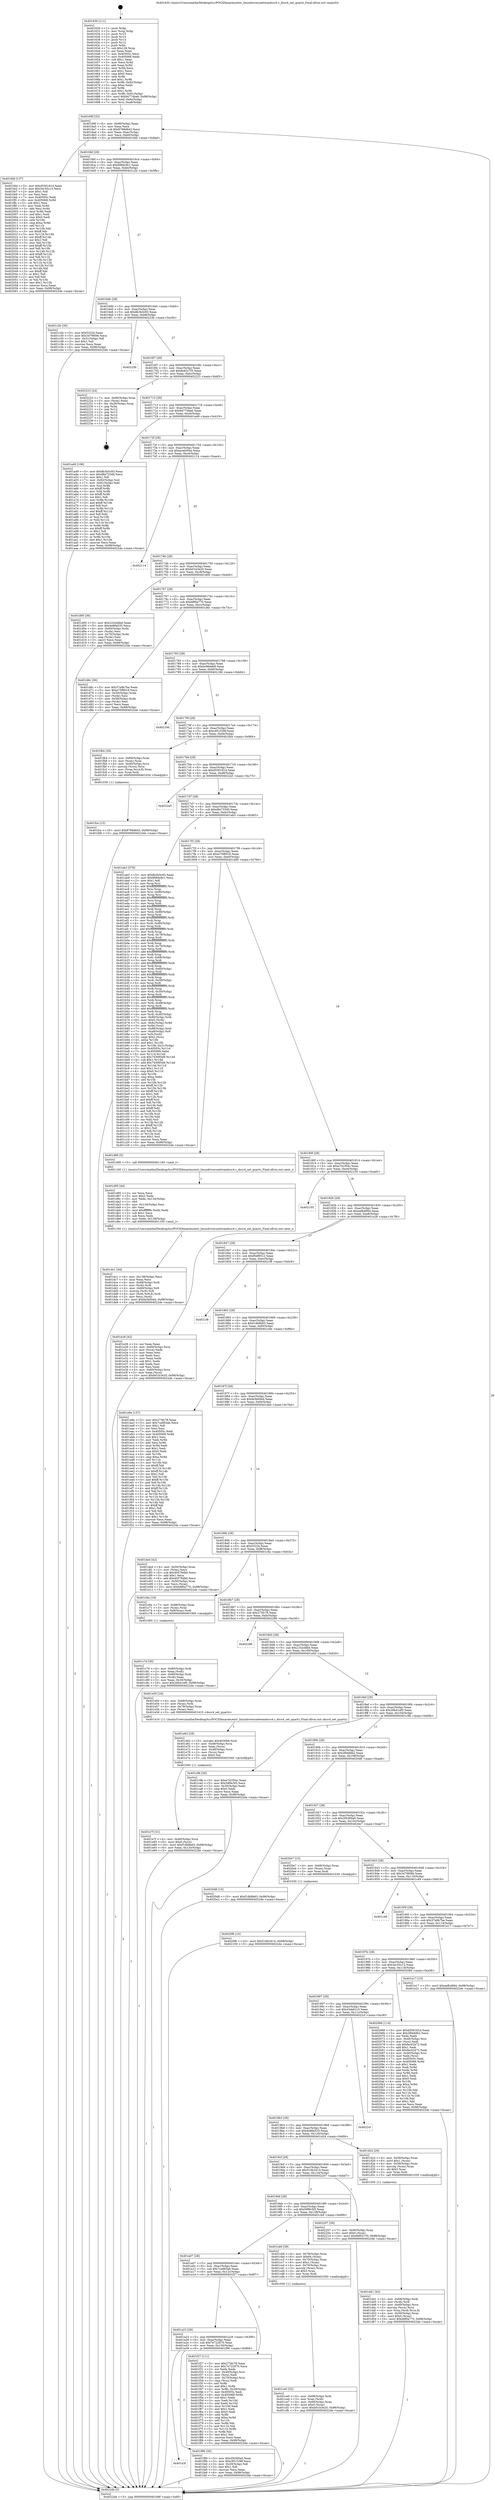 digraph "0x401630" {
  label = "0x401630 (/mnt/c/Users/mathe/Desktop/tcc/POCII/binaries/extr_linuxdriversnetwandscc4.c_dscc4_set_quartz_Final-ollvm.out::main(0))"
  labelloc = "t"
  node[shape=record]

  Entry [label="",width=0.3,height=0.3,shape=circle,fillcolor=black,style=filled]
  "0x40169f" [label="{
     0x40169f [32]\l
     | [instrs]\l
     &nbsp;&nbsp;0x40169f \<+6\>: mov -0x98(%rbp),%eax\l
     &nbsp;&nbsp;0x4016a5 \<+2\>: mov %eax,%ecx\l
     &nbsp;&nbsp;0x4016a7 \<+6\>: sub $0x8768d643,%ecx\l
     &nbsp;&nbsp;0x4016ad \<+6\>: mov %eax,-0xac(%rbp)\l
     &nbsp;&nbsp;0x4016b3 \<+6\>: mov %ecx,-0xb0(%rbp)\l
     &nbsp;&nbsp;0x4016b9 \<+6\>: je 0000000000401fdd \<main+0x9ad\>\l
  }"]
  "0x401fdd" [label="{
     0x401fdd [137]\l
     | [instrs]\l
     &nbsp;&nbsp;0x401fdd \<+5\>: mov $0xd556181d,%eax\l
     &nbsp;&nbsp;0x401fe2 \<+5\>: mov $0x3ec55c13,%ecx\l
     &nbsp;&nbsp;0x401fe7 \<+2\>: mov $0x1,%dl\l
     &nbsp;&nbsp;0x401fe9 \<+2\>: xor %esi,%esi\l
     &nbsp;&nbsp;0x401feb \<+7\>: mov 0x40505c,%edi\l
     &nbsp;&nbsp;0x401ff2 \<+8\>: mov 0x405068,%r8d\l
     &nbsp;&nbsp;0x401ffa \<+3\>: sub $0x1,%esi\l
     &nbsp;&nbsp;0x401ffd \<+3\>: mov %edi,%r9d\l
     &nbsp;&nbsp;0x402000 \<+3\>: add %esi,%r9d\l
     &nbsp;&nbsp;0x402003 \<+4\>: imul %r9d,%edi\l
     &nbsp;&nbsp;0x402007 \<+3\>: and $0x1,%edi\l
     &nbsp;&nbsp;0x40200a \<+3\>: cmp $0x0,%edi\l
     &nbsp;&nbsp;0x40200d \<+4\>: sete %r10b\l
     &nbsp;&nbsp;0x402011 \<+4\>: cmp $0xa,%r8d\l
     &nbsp;&nbsp;0x402015 \<+4\>: setl %r11b\l
     &nbsp;&nbsp;0x402019 \<+3\>: mov %r10b,%bl\l
     &nbsp;&nbsp;0x40201c \<+3\>: xor $0xff,%bl\l
     &nbsp;&nbsp;0x40201f \<+3\>: mov %r11b,%r14b\l
     &nbsp;&nbsp;0x402022 \<+4\>: xor $0xff,%r14b\l
     &nbsp;&nbsp;0x402026 \<+3\>: xor $0x1,%dl\l
     &nbsp;&nbsp;0x402029 \<+3\>: mov %bl,%r15b\l
     &nbsp;&nbsp;0x40202c \<+4\>: and $0xff,%r15b\l
     &nbsp;&nbsp;0x402030 \<+3\>: and %dl,%r10b\l
     &nbsp;&nbsp;0x402033 \<+3\>: mov %r14b,%r12b\l
     &nbsp;&nbsp;0x402036 \<+4\>: and $0xff,%r12b\l
     &nbsp;&nbsp;0x40203a \<+3\>: and %dl,%r11b\l
     &nbsp;&nbsp;0x40203d \<+3\>: or %r10b,%r15b\l
     &nbsp;&nbsp;0x402040 \<+3\>: or %r11b,%r12b\l
     &nbsp;&nbsp;0x402043 \<+3\>: xor %r12b,%r15b\l
     &nbsp;&nbsp;0x402046 \<+3\>: or %r14b,%bl\l
     &nbsp;&nbsp;0x402049 \<+3\>: xor $0xff,%bl\l
     &nbsp;&nbsp;0x40204c \<+3\>: or $0x1,%dl\l
     &nbsp;&nbsp;0x40204f \<+2\>: and %dl,%bl\l
     &nbsp;&nbsp;0x402051 \<+3\>: or %bl,%r15b\l
     &nbsp;&nbsp;0x402054 \<+4\>: test $0x1,%r15b\l
     &nbsp;&nbsp;0x402058 \<+3\>: cmovne %ecx,%eax\l
     &nbsp;&nbsp;0x40205b \<+6\>: mov %eax,-0x98(%rbp)\l
     &nbsp;&nbsp;0x402061 \<+5\>: jmp 00000000004022de \<main+0xcae\>\l
  }"]
  "0x4016bf" [label="{
     0x4016bf [28]\l
     | [instrs]\l
     &nbsp;&nbsp;0x4016bf \<+5\>: jmp 00000000004016c4 \<main+0x94\>\l
     &nbsp;&nbsp;0x4016c4 \<+6\>: mov -0xac(%rbp),%eax\l
     &nbsp;&nbsp;0x4016ca \<+5\>: sub $0x898dc9c1,%eax\l
     &nbsp;&nbsp;0x4016cf \<+6\>: mov %eax,-0xb4(%rbp)\l
     &nbsp;&nbsp;0x4016d5 \<+6\>: je 0000000000401c2b \<main+0x5fb\>\l
  }"]
  Exit [label="",width=0.3,height=0.3,shape=circle,fillcolor=black,style=filled,peripheries=2]
  "0x401c2b" [label="{
     0x401c2b [30]\l
     | [instrs]\l
     &nbsp;&nbsp;0x401c2b \<+5\>: mov $0x5322b,%eax\l
     &nbsp;&nbsp;0x401c30 \<+5\>: mov $0x347960fe,%ecx\l
     &nbsp;&nbsp;0x401c35 \<+3\>: mov -0x31(%rbp),%dl\l
     &nbsp;&nbsp;0x401c38 \<+3\>: test $0x1,%dl\l
     &nbsp;&nbsp;0x401c3b \<+3\>: cmovne %ecx,%eax\l
     &nbsp;&nbsp;0x401c3e \<+6\>: mov %eax,-0x98(%rbp)\l
     &nbsp;&nbsp;0x401c44 \<+5\>: jmp 00000000004022de \<main+0xcae\>\l
  }"]
  "0x4016db" [label="{
     0x4016db [28]\l
     | [instrs]\l
     &nbsp;&nbsp;0x4016db \<+5\>: jmp 00000000004016e0 \<main+0xb0\>\l
     &nbsp;&nbsp;0x4016e0 \<+6\>: mov -0xac(%rbp),%eax\l
     &nbsp;&nbsp;0x4016e6 \<+5\>: sub $0x8b3b5c93,%eax\l
     &nbsp;&nbsp;0x4016eb \<+6\>: mov %eax,-0xb8(%rbp)\l
     &nbsp;&nbsp;0x4016f1 \<+6\>: je 000000000040223b \<main+0xc0b\>\l
  }"]
  "0x4020f6" [label="{
     0x4020f6 [15]\l
     | [instrs]\l
     &nbsp;&nbsp;0x4020f6 \<+10\>: movl $0x516b3414,-0x98(%rbp)\l
     &nbsp;&nbsp;0x402100 \<+5\>: jmp 00000000004022de \<main+0xcae\>\l
  }"]
  "0x40223b" [label="{
     0x40223b\l
  }", style=dashed]
  "0x4016f7" [label="{
     0x4016f7 [28]\l
     | [instrs]\l
     &nbsp;&nbsp;0x4016f7 \<+5\>: jmp 00000000004016fc \<main+0xcc\>\l
     &nbsp;&nbsp;0x4016fc \<+6\>: mov -0xac(%rbp),%eax\l
     &nbsp;&nbsp;0x401702 \<+5\>: sub $0x8e83c7f3,%eax\l
     &nbsp;&nbsp;0x401707 \<+6\>: mov %eax,-0xbc(%rbp)\l
     &nbsp;&nbsp;0x40170d \<+6\>: je 0000000000402223 \<main+0xbf3\>\l
  }"]
  "0x401fce" [label="{
     0x401fce [15]\l
     | [instrs]\l
     &nbsp;&nbsp;0x401fce \<+10\>: movl $0x8768d643,-0x98(%rbp)\l
     &nbsp;&nbsp;0x401fd8 \<+5\>: jmp 00000000004022de \<main+0xcae\>\l
  }"]
  "0x402223" [label="{
     0x402223 [24]\l
     | [instrs]\l
     &nbsp;&nbsp;0x402223 \<+7\>: mov -0x90(%rbp),%rax\l
     &nbsp;&nbsp;0x40222a \<+2\>: mov (%rax),%eax\l
     &nbsp;&nbsp;0x40222c \<+4\>: lea -0x28(%rbp),%rsp\l
     &nbsp;&nbsp;0x402230 \<+1\>: pop %rbx\l
     &nbsp;&nbsp;0x402231 \<+2\>: pop %r12\l
     &nbsp;&nbsp;0x402233 \<+2\>: pop %r13\l
     &nbsp;&nbsp;0x402235 \<+2\>: pop %r14\l
     &nbsp;&nbsp;0x402237 \<+2\>: pop %r15\l
     &nbsp;&nbsp;0x402239 \<+1\>: pop %rbp\l
     &nbsp;&nbsp;0x40223a \<+1\>: ret\l
  }"]
  "0x401713" [label="{
     0x401713 [28]\l
     | [instrs]\l
     &nbsp;&nbsp;0x401713 \<+5\>: jmp 0000000000401718 \<main+0xe8\>\l
     &nbsp;&nbsp;0x401718 \<+6\>: mov -0xac(%rbp),%eax\l
     &nbsp;&nbsp;0x40171e \<+5\>: sub $0x94774ba6,%eax\l
     &nbsp;&nbsp;0x401723 \<+6\>: mov %eax,-0xc0(%rbp)\l
     &nbsp;&nbsp;0x401729 \<+6\>: je 0000000000401a49 \<main+0x419\>\l
  }"]
  "0x401a3f" [label="{
     0x401a3f\l
  }", style=dashed]
  "0x401a49" [label="{
     0x401a49 [106]\l
     | [instrs]\l
     &nbsp;&nbsp;0x401a49 \<+5\>: mov $0x8b3b5c93,%eax\l
     &nbsp;&nbsp;0x401a4e \<+5\>: mov $0xd8a733d0,%ecx\l
     &nbsp;&nbsp;0x401a53 \<+2\>: mov $0x1,%dl\l
     &nbsp;&nbsp;0x401a55 \<+7\>: mov -0x92(%rbp),%sil\l
     &nbsp;&nbsp;0x401a5c \<+7\>: mov -0x91(%rbp),%dil\l
     &nbsp;&nbsp;0x401a63 \<+3\>: mov %sil,%r8b\l
     &nbsp;&nbsp;0x401a66 \<+4\>: xor $0xff,%r8b\l
     &nbsp;&nbsp;0x401a6a \<+3\>: mov %dil,%r9b\l
     &nbsp;&nbsp;0x401a6d \<+4\>: xor $0xff,%r9b\l
     &nbsp;&nbsp;0x401a71 \<+3\>: xor $0x1,%dl\l
     &nbsp;&nbsp;0x401a74 \<+3\>: mov %r8b,%r10b\l
     &nbsp;&nbsp;0x401a77 \<+4\>: and $0xff,%r10b\l
     &nbsp;&nbsp;0x401a7b \<+3\>: and %dl,%sil\l
     &nbsp;&nbsp;0x401a7e \<+3\>: mov %r9b,%r11b\l
     &nbsp;&nbsp;0x401a81 \<+4\>: and $0xff,%r11b\l
     &nbsp;&nbsp;0x401a85 \<+3\>: and %dl,%dil\l
     &nbsp;&nbsp;0x401a88 \<+3\>: or %sil,%r10b\l
     &nbsp;&nbsp;0x401a8b \<+3\>: or %dil,%r11b\l
     &nbsp;&nbsp;0x401a8e \<+3\>: xor %r11b,%r10b\l
     &nbsp;&nbsp;0x401a91 \<+3\>: or %r9b,%r8b\l
     &nbsp;&nbsp;0x401a94 \<+4\>: xor $0xff,%r8b\l
     &nbsp;&nbsp;0x401a98 \<+3\>: or $0x1,%dl\l
     &nbsp;&nbsp;0x401a9b \<+3\>: and %dl,%r8b\l
     &nbsp;&nbsp;0x401a9e \<+3\>: or %r8b,%r10b\l
     &nbsp;&nbsp;0x401aa1 \<+4\>: test $0x1,%r10b\l
     &nbsp;&nbsp;0x401aa5 \<+3\>: cmovne %ecx,%eax\l
     &nbsp;&nbsp;0x401aa8 \<+6\>: mov %eax,-0x98(%rbp)\l
     &nbsp;&nbsp;0x401aae \<+5\>: jmp 00000000004022de \<main+0xcae\>\l
  }"]
  "0x40172f" [label="{
     0x40172f [28]\l
     | [instrs]\l
     &nbsp;&nbsp;0x40172f \<+5\>: jmp 0000000000401734 \<main+0x104\>\l
     &nbsp;&nbsp;0x401734 \<+6\>: mov -0xac(%rbp),%eax\l
     &nbsp;&nbsp;0x40173a \<+5\>: sub $0xaced304e,%eax\l
     &nbsp;&nbsp;0x40173f \<+6\>: mov %eax,-0xc4(%rbp)\l
     &nbsp;&nbsp;0x401745 \<+6\>: je 0000000000402114 \<main+0xae4\>\l
  }"]
  "0x4022de" [label="{
     0x4022de [5]\l
     | [instrs]\l
     &nbsp;&nbsp;0x4022de \<+5\>: jmp 000000000040169f \<main+0x6f\>\l
  }"]
  "0x401630" [label="{
     0x401630 [111]\l
     | [instrs]\l
     &nbsp;&nbsp;0x401630 \<+1\>: push %rbp\l
     &nbsp;&nbsp;0x401631 \<+3\>: mov %rsp,%rbp\l
     &nbsp;&nbsp;0x401634 \<+2\>: push %r15\l
     &nbsp;&nbsp;0x401636 \<+2\>: push %r14\l
     &nbsp;&nbsp;0x401638 \<+2\>: push %r13\l
     &nbsp;&nbsp;0x40163a \<+2\>: push %r12\l
     &nbsp;&nbsp;0x40163c \<+1\>: push %rbx\l
     &nbsp;&nbsp;0x40163d \<+7\>: sub $0x128,%rsp\l
     &nbsp;&nbsp;0x401644 \<+2\>: xor %eax,%eax\l
     &nbsp;&nbsp;0x401646 \<+7\>: mov 0x40505c,%ecx\l
     &nbsp;&nbsp;0x40164d \<+7\>: mov 0x405068,%edx\l
     &nbsp;&nbsp;0x401654 \<+3\>: sub $0x1,%eax\l
     &nbsp;&nbsp;0x401657 \<+3\>: mov %ecx,%r8d\l
     &nbsp;&nbsp;0x40165a \<+3\>: add %eax,%r8d\l
     &nbsp;&nbsp;0x40165d \<+4\>: imul %r8d,%ecx\l
     &nbsp;&nbsp;0x401661 \<+3\>: and $0x1,%ecx\l
     &nbsp;&nbsp;0x401664 \<+3\>: cmp $0x0,%ecx\l
     &nbsp;&nbsp;0x401667 \<+4\>: sete %r9b\l
     &nbsp;&nbsp;0x40166b \<+4\>: and $0x1,%r9b\l
     &nbsp;&nbsp;0x40166f \<+7\>: mov %r9b,-0x92(%rbp)\l
     &nbsp;&nbsp;0x401676 \<+3\>: cmp $0xa,%edx\l
     &nbsp;&nbsp;0x401679 \<+4\>: setl %r9b\l
     &nbsp;&nbsp;0x40167d \<+4\>: and $0x1,%r9b\l
     &nbsp;&nbsp;0x401681 \<+7\>: mov %r9b,-0x91(%rbp)\l
     &nbsp;&nbsp;0x401688 \<+10\>: movl $0x94774ba6,-0x98(%rbp)\l
     &nbsp;&nbsp;0x401692 \<+6\>: mov %edi,-0x9c(%rbp)\l
     &nbsp;&nbsp;0x401698 \<+7\>: mov %rsi,-0xa8(%rbp)\l
  }"]
  "0x401f96" [label="{
     0x401f96 [30]\l
     | [instrs]\l
     &nbsp;&nbsp;0x401f96 \<+5\>: mov $0x2f4360a0,%eax\l
     &nbsp;&nbsp;0x401f9b \<+5\>: mov $0xc951538f,%ecx\l
     &nbsp;&nbsp;0x401fa0 \<+3\>: mov -0x29(%rbp),%dl\l
     &nbsp;&nbsp;0x401fa3 \<+3\>: test $0x1,%dl\l
     &nbsp;&nbsp;0x401fa6 \<+3\>: cmovne %ecx,%eax\l
     &nbsp;&nbsp;0x401fa9 \<+6\>: mov %eax,-0x98(%rbp)\l
     &nbsp;&nbsp;0x401faf \<+5\>: jmp 00000000004022de \<main+0xcae\>\l
  }"]
  "0x402114" [label="{
     0x402114\l
  }", style=dashed]
  "0x40174b" [label="{
     0x40174b [28]\l
     | [instrs]\l
     &nbsp;&nbsp;0x40174b \<+5\>: jmp 0000000000401750 \<main+0x120\>\l
     &nbsp;&nbsp;0x401750 \<+6\>: mov -0xac(%rbp),%eax\l
     &nbsp;&nbsp;0x401756 \<+5\>: sub $0xb01b3e20,%eax\l
     &nbsp;&nbsp;0x40175b \<+6\>: mov %eax,-0xc8(%rbp)\l
     &nbsp;&nbsp;0x401761 \<+6\>: je 0000000000401d00 \<main+0x6d0\>\l
  }"]
  "0x401a23" [label="{
     0x401a23 [28]\l
     | [instrs]\l
     &nbsp;&nbsp;0x401a23 \<+5\>: jmp 0000000000401a28 \<main+0x3f8\>\l
     &nbsp;&nbsp;0x401a28 \<+6\>: mov -0xac(%rbp),%eax\l
     &nbsp;&nbsp;0x401a2e \<+5\>: sub $0x7e722870,%eax\l
     &nbsp;&nbsp;0x401a33 \<+6\>: mov %eax,-0x130(%rbp)\l
     &nbsp;&nbsp;0x401a39 \<+6\>: je 0000000000401f96 \<main+0x966\>\l
  }"]
  "0x401d00" [label="{
     0x401d00 [36]\l
     | [instrs]\l
     &nbsp;&nbsp;0x401d00 \<+5\>: mov $0x21b2d4bd,%eax\l
     &nbsp;&nbsp;0x401d05 \<+5\>: mov $0x4e86a535,%ecx\l
     &nbsp;&nbsp;0x401d0a \<+4\>: mov -0x60(%rbp),%rdx\l
     &nbsp;&nbsp;0x401d0e \<+2\>: mov (%rdx),%esi\l
     &nbsp;&nbsp;0x401d10 \<+4\>: mov -0x70(%rbp),%rdx\l
     &nbsp;&nbsp;0x401d14 \<+2\>: cmp (%rdx),%esi\l
     &nbsp;&nbsp;0x401d16 \<+3\>: cmovl %ecx,%eax\l
     &nbsp;&nbsp;0x401d19 \<+6\>: mov %eax,-0x98(%rbp)\l
     &nbsp;&nbsp;0x401d1f \<+5\>: jmp 00000000004022de \<main+0xcae\>\l
  }"]
  "0x401767" [label="{
     0x401767 [28]\l
     | [instrs]\l
     &nbsp;&nbsp;0x401767 \<+5\>: jmp 000000000040176c \<main+0x13c\>\l
     &nbsp;&nbsp;0x40176c \<+6\>: mov -0xac(%rbp),%eax\l
     &nbsp;&nbsp;0x401772 \<+5\>: sub $0xb8f0a770,%eax\l
     &nbsp;&nbsp;0x401777 \<+6\>: mov %eax,-0xcc(%rbp)\l
     &nbsp;&nbsp;0x40177d \<+6\>: je 0000000000401d6c \<main+0x73c\>\l
  }"]
  "0x401f27" [label="{
     0x401f27 [111]\l
     | [instrs]\l
     &nbsp;&nbsp;0x401f27 \<+5\>: mov $0x273fc78,%eax\l
     &nbsp;&nbsp;0x401f2c \<+5\>: mov $0x7e722870,%ecx\l
     &nbsp;&nbsp;0x401f31 \<+2\>: xor %edx,%edx\l
     &nbsp;&nbsp;0x401f33 \<+4\>: mov -0x40(%rbp),%rsi\l
     &nbsp;&nbsp;0x401f37 \<+2\>: mov (%rsi),%edi\l
     &nbsp;&nbsp;0x401f39 \<+4\>: mov -0x70(%rbp),%rsi\l
     &nbsp;&nbsp;0x401f3d \<+2\>: cmp (%rsi),%edi\l
     &nbsp;&nbsp;0x401f3f \<+4\>: setl %r8b\l
     &nbsp;&nbsp;0x401f43 \<+4\>: and $0x1,%r8b\l
     &nbsp;&nbsp;0x401f47 \<+4\>: mov %r8b,-0x29(%rbp)\l
     &nbsp;&nbsp;0x401f4b \<+7\>: mov 0x40505c,%edi\l
     &nbsp;&nbsp;0x401f52 \<+8\>: mov 0x405068,%r9d\l
     &nbsp;&nbsp;0x401f5a \<+3\>: sub $0x1,%edx\l
     &nbsp;&nbsp;0x401f5d \<+3\>: mov %edi,%r10d\l
     &nbsp;&nbsp;0x401f60 \<+3\>: add %edx,%r10d\l
     &nbsp;&nbsp;0x401f63 \<+4\>: imul %r10d,%edi\l
     &nbsp;&nbsp;0x401f67 \<+3\>: and $0x1,%edi\l
     &nbsp;&nbsp;0x401f6a \<+3\>: cmp $0x0,%edi\l
     &nbsp;&nbsp;0x401f6d \<+4\>: sete %r8b\l
     &nbsp;&nbsp;0x401f71 \<+4\>: cmp $0xa,%r9d\l
     &nbsp;&nbsp;0x401f75 \<+4\>: setl %r11b\l
     &nbsp;&nbsp;0x401f79 \<+3\>: mov %r8b,%bl\l
     &nbsp;&nbsp;0x401f7c \<+3\>: and %r11b,%bl\l
     &nbsp;&nbsp;0x401f7f \<+3\>: xor %r11b,%r8b\l
     &nbsp;&nbsp;0x401f82 \<+3\>: or %r8b,%bl\l
     &nbsp;&nbsp;0x401f85 \<+3\>: test $0x1,%bl\l
     &nbsp;&nbsp;0x401f88 \<+3\>: cmovne %ecx,%eax\l
     &nbsp;&nbsp;0x401f8b \<+6\>: mov %eax,-0x98(%rbp)\l
     &nbsp;&nbsp;0x401f91 \<+5\>: jmp 00000000004022de \<main+0xcae\>\l
  }"]
  "0x401d6c" [label="{
     0x401d6c [36]\l
     | [instrs]\l
     &nbsp;&nbsp;0x401d6c \<+5\>: mov $0x37a9b7be,%eax\l
     &nbsp;&nbsp;0x401d71 \<+5\>: mov $0xe75f8918,%ecx\l
     &nbsp;&nbsp;0x401d76 \<+4\>: mov -0x50(%rbp),%rdx\l
     &nbsp;&nbsp;0x401d7a \<+2\>: mov (%rdx),%esi\l
     &nbsp;&nbsp;0x401d7c \<+4\>: mov -0x58(%rbp),%rdx\l
     &nbsp;&nbsp;0x401d80 \<+2\>: cmp (%rdx),%esi\l
     &nbsp;&nbsp;0x401d82 \<+3\>: cmovl %ecx,%eax\l
     &nbsp;&nbsp;0x401d85 \<+6\>: mov %eax,-0x98(%rbp)\l
     &nbsp;&nbsp;0x401d8b \<+5\>: jmp 00000000004022de \<main+0xcae\>\l
  }"]
  "0x401783" [label="{
     0x401783 [28]\l
     | [instrs]\l
     &nbsp;&nbsp;0x401783 \<+5\>: jmp 0000000000401788 \<main+0x158\>\l
     &nbsp;&nbsp;0x401788 \<+6\>: mov -0xac(%rbp),%eax\l
     &nbsp;&nbsp;0x40178e \<+5\>: sub $0xbc96deb9,%eax\l
     &nbsp;&nbsp;0x401793 \<+6\>: mov %eax,-0xd0(%rbp)\l
     &nbsp;&nbsp;0x401799 \<+6\>: je 000000000040219d \<main+0xb6d\>\l
  }"]
  "0x401e7f" [label="{
     0x401e7f [31]\l
     | [instrs]\l
     &nbsp;&nbsp;0x401e7f \<+4\>: mov -0x40(%rbp),%rcx\l
     &nbsp;&nbsp;0x401e83 \<+6\>: movl $0x0,(%rcx)\l
     &nbsp;&nbsp;0x401e89 \<+10\>: movl $0xf1db8b63,-0x98(%rbp)\l
     &nbsp;&nbsp;0x401e93 \<+6\>: mov %eax,-0x13c(%rbp)\l
     &nbsp;&nbsp;0x401e99 \<+5\>: jmp 00000000004022de \<main+0xcae\>\l
  }"]
  "0x40219d" [label="{
     0x40219d\l
  }", style=dashed]
  "0x40179f" [label="{
     0x40179f [28]\l
     | [instrs]\l
     &nbsp;&nbsp;0x40179f \<+5\>: jmp 00000000004017a4 \<main+0x174\>\l
     &nbsp;&nbsp;0x4017a4 \<+6\>: mov -0xac(%rbp),%eax\l
     &nbsp;&nbsp;0x4017aa \<+5\>: sub $0xc951538f,%eax\l
     &nbsp;&nbsp;0x4017af \<+6\>: mov %eax,-0xd4(%rbp)\l
     &nbsp;&nbsp;0x4017b5 \<+6\>: je 0000000000401fb4 \<main+0x984\>\l
  }"]
  "0x401e62" [label="{
     0x401e62 [29]\l
     | [instrs]\l
     &nbsp;&nbsp;0x401e62 \<+10\>: movabs $0x4030b6,%rdi\l
     &nbsp;&nbsp;0x401e6c \<+4\>: mov -0x48(%rbp),%rcx\l
     &nbsp;&nbsp;0x401e70 \<+2\>: mov %eax,(%rcx)\l
     &nbsp;&nbsp;0x401e72 \<+4\>: mov -0x48(%rbp),%rcx\l
     &nbsp;&nbsp;0x401e76 \<+2\>: mov (%rcx),%esi\l
     &nbsp;&nbsp;0x401e78 \<+2\>: mov $0x0,%al\l
     &nbsp;&nbsp;0x401e7a \<+5\>: call 0000000000401040 \<printf@plt\>\l
     | [calls]\l
     &nbsp;&nbsp;0x401040 \{1\} (unknown)\l
  }"]
  "0x401fb4" [label="{
     0x401fb4 [26]\l
     | [instrs]\l
     &nbsp;&nbsp;0x401fb4 \<+4\>: mov -0x68(%rbp),%rax\l
     &nbsp;&nbsp;0x401fb8 \<+3\>: mov (%rax),%rax\l
     &nbsp;&nbsp;0x401fbb \<+4\>: mov -0x40(%rbp),%rcx\l
     &nbsp;&nbsp;0x401fbf \<+3\>: movslq (%rcx),%rcx\l
     &nbsp;&nbsp;0x401fc2 \<+4\>: mov (%rax,%rcx,8),%rax\l
     &nbsp;&nbsp;0x401fc6 \<+3\>: mov %rax,%rdi\l
     &nbsp;&nbsp;0x401fc9 \<+5\>: call 0000000000401030 \<free@plt\>\l
     | [calls]\l
     &nbsp;&nbsp;0x401030 \{1\} (unknown)\l
  }"]
  "0x4017bb" [label="{
     0x4017bb [28]\l
     | [instrs]\l
     &nbsp;&nbsp;0x4017bb \<+5\>: jmp 00000000004017c0 \<main+0x190\>\l
     &nbsp;&nbsp;0x4017c0 \<+6\>: mov -0xac(%rbp),%eax\l
     &nbsp;&nbsp;0x4017c6 \<+5\>: sub $0xd556181d,%eax\l
     &nbsp;&nbsp;0x4017cb \<+6\>: mov %eax,-0xd8(%rbp)\l
     &nbsp;&nbsp;0x4017d1 \<+6\>: je 00000000004022a5 \<main+0xc75\>\l
  }"]
  "0x401dc1" [label="{
     0x401dc1 [44]\l
     | [instrs]\l
     &nbsp;&nbsp;0x401dc1 \<+6\>: mov -0x138(%rbp),%ecx\l
     &nbsp;&nbsp;0x401dc7 \<+3\>: imul %eax,%ecx\l
     &nbsp;&nbsp;0x401dca \<+4\>: mov -0x68(%rbp),%rdi\l
     &nbsp;&nbsp;0x401dce \<+3\>: mov (%rdi),%rdi\l
     &nbsp;&nbsp;0x401dd1 \<+4\>: mov -0x60(%rbp),%r8\l
     &nbsp;&nbsp;0x401dd5 \<+3\>: movslq (%r8),%r8\l
     &nbsp;&nbsp;0x401dd8 \<+4\>: mov (%rdi,%r8,8),%rdi\l
     &nbsp;&nbsp;0x401ddc \<+2\>: mov %ecx,(%rdi)\l
     &nbsp;&nbsp;0x401dde \<+10\>: movl $0xfa3b00d4,-0x98(%rbp)\l
     &nbsp;&nbsp;0x401de8 \<+5\>: jmp 00000000004022de \<main+0xcae\>\l
  }"]
  "0x4022a5" [label="{
     0x4022a5\l
  }", style=dashed]
  "0x4017d7" [label="{
     0x4017d7 [28]\l
     | [instrs]\l
     &nbsp;&nbsp;0x4017d7 \<+5\>: jmp 00000000004017dc \<main+0x1ac\>\l
     &nbsp;&nbsp;0x4017dc \<+6\>: mov -0xac(%rbp),%eax\l
     &nbsp;&nbsp;0x4017e2 \<+5\>: sub $0xd8a733d0,%eax\l
     &nbsp;&nbsp;0x4017e7 \<+6\>: mov %eax,-0xdc(%rbp)\l
     &nbsp;&nbsp;0x4017ed \<+6\>: je 0000000000401ab3 \<main+0x483\>\l
  }"]
  "0x401d95" [label="{
     0x401d95 [44]\l
     | [instrs]\l
     &nbsp;&nbsp;0x401d95 \<+2\>: xor %ecx,%ecx\l
     &nbsp;&nbsp;0x401d97 \<+5\>: mov $0x2,%edx\l
     &nbsp;&nbsp;0x401d9c \<+6\>: mov %edx,-0x134(%rbp)\l
     &nbsp;&nbsp;0x401da2 \<+1\>: cltd\l
     &nbsp;&nbsp;0x401da3 \<+6\>: mov -0x134(%rbp),%esi\l
     &nbsp;&nbsp;0x401da9 \<+2\>: idiv %esi\l
     &nbsp;&nbsp;0x401dab \<+6\>: imul $0xfffffffe,%edx,%edx\l
     &nbsp;&nbsp;0x401db1 \<+3\>: sub $0x1,%ecx\l
     &nbsp;&nbsp;0x401db4 \<+2\>: sub %ecx,%edx\l
     &nbsp;&nbsp;0x401db6 \<+6\>: mov %edx,-0x138(%rbp)\l
     &nbsp;&nbsp;0x401dbc \<+5\>: call 0000000000401160 \<next_i\>\l
     | [calls]\l
     &nbsp;&nbsp;0x401160 \{1\} (/mnt/c/Users/mathe/Desktop/tcc/POCII/binaries/extr_linuxdriversnetwandscc4.c_dscc4_set_quartz_Final-ollvm.out::next_i)\l
  }"]
  "0x401ab3" [label="{
     0x401ab3 [376]\l
     | [instrs]\l
     &nbsp;&nbsp;0x401ab3 \<+5\>: mov $0x8b3b5c93,%eax\l
     &nbsp;&nbsp;0x401ab8 \<+5\>: mov $0x898dc9c1,%ecx\l
     &nbsp;&nbsp;0x401abd \<+2\>: mov $0x1,%dl\l
     &nbsp;&nbsp;0x401abf \<+3\>: mov %rsp,%rsi\l
     &nbsp;&nbsp;0x401ac2 \<+4\>: add $0xfffffffffffffff0,%rsi\l
     &nbsp;&nbsp;0x401ac6 \<+3\>: mov %rsi,%rsp\l
     &nbsp;&nbsp;0x401ac9 \<+7\>: mov %rsi,-0x90(%rbp)\l
     &nbsp;&nbsp;0x401ad0 \<+3\>: mov %rsp,%rsi\l
     &nbsp;&nbsp;0x401ad3 \<+4\>: add $0xfffffffffffffff0,%rsi\l
     &nbsp;&nbsp;0x401ad7 \<+3\>: mov %rsi,%rsp\l
     &nbsp;&nbsp;0x401ada \<+3\>: mov %rsp,%rdi\l
     &nbsp;&nbsp;0x401add \<+4\>: add $0xfffffffffffffff0,%rdi\l
     &nbsp;&nbsp;0x401ae1 \<+3\>: mov %rdi,%rsp\l
     &nbsp;&nbsp;0x401ae4 \<+7\>: mov %rdi,-0x88(%rbp)\l
     &nbsp;&nbsp;0x401aeb \<+3\>: mov %rsp,%rdi\l
     &nbsp;&nbsp;0x401aee \<+4\>: add $0xfffffffffffffff0,%rdi\l
     &nbsp;&nbsp;0x401af2 \<+3\>: mov %rdi,%rsp\l
     &nbsp;&nbsp;0x401af5 \<+4\>: mov %rdi,-0x80(%rbp)\l
     &nbsp;&nbsp;0x401af9 \<+3\>: mov %rsp,%rdi\l
     &nbsp;&nbsp;0x401afc \<+4\>: add $0xfffffffffffffff0,%rdi\l
     &nbsp;&nbsp;0x401b00 \<+3\>: mov %rdi,%rsp\l
     &nbsp;&nbsp;0x401b03 \<+4\>: mov %rdi,-0x78(%rbp)\l
     &nbsp;&nbsp;0x401b07 \<+3\>: mov %rsp,%rdi\l
     &nbsp;&nbsp;0x401b0a \<+4\>: add $0xfffffffffffffff0,%rdi\l
     &nbsp;&nbsp;0x401b0e \<+3\>: mov %rdi,%rsp\l
     &nbsp;&nbsp;0x401b11 \<+4\>: mov %rdi,-0x70(%rbp)\l
     &nbsp;&nbsp;0x401b15 \<+3\>: mov %rsp,%rdi\l
     &nbsp;&nbsp;0x401b18 \<+4\>: add $0xfffffffffffffff0,%rdi\l
     &nbsp;&nbsp;0x401b1c \<+3\>: mov %rdi,%rsp\l
     &nbsp;&nbsp;0x401b1f \<+4\>: mov %rdi,-0x68(%rbp)\l
     &nbsp;&nbsp;0x401b23 \<+3\>: mov %rsp,%rdi\l
     &nbsp;&nbsp;0x401b26 \<+4\>: add $0xfffffffffffffff0,%rdi\l
     &nbsp;&nbsp;0x401b2a \<+3\>: mov %rdi,%rsp\l
     &nbsp;&nbsp;0x401b2d \<+4\>: mov %rdi,-0x60(%rbp)\l
     &nbsp;&nbsp;0x401b31 \<+3\>: mov %rsp,%rdi\l
     &nbsp;&nbsp;0x401b34 \<+4\>: add $0xfffffffffffffff0,%rdi\l
     &nbsp;&nbsp;0x401b38 \<+3\>: mov %rdi,%rsp\l
     &nbsp;&nbsp;0x401b3b \<+4\>: mov %rdi,-0x58(%rbp)\l
     &nbsp;&nbsp;0x401b3f \<+3\>: mov %rsp,%rdi\l
     &nbsp;&nbsp;0x401b42 \<+4\>: add $0xfffffffffffffff0,%rdi\l
     &nbsp;&nbsp;0x401b46 \<+3\>: mov %rdi,%rsp\l
     &nbsp;&nbsp;0x401b49 \<+4\>: mov %rdi,-0x50(%rbp)\l
     &nbsp;&nbsp;0x401b4d \<+3\>: mov %rsp,%rdi\l
     &nbsp;&nbsp;0x401b50 \<+4\>: add $0xfffffffffffffff0,%rdi\l
     &nbsp;&nbsp;0x401b54 \<+3\>: mov %rdi,%rsp\l
     &nbsp;&nbsp;0x401b57 \<+4\>: mov %rdi,-0x48(%rbp)\l
     &nbsp;&nbsp;0x401b5b \<+3\>: mov %rsp,%rdi\l
     &nbsp;&nbsp;0x401b5e \<+4\>: add $0xfffffffffffffff0,%rdi\l
     &nbsp;&nbsp;0x401b62 \<+3\>: mov %rdi,%rsp\l
     &nbsp;&nbsp;0x401b65 \<+4\>: mov %rdi,-0x40(%rbp)\l
     &nbsp;&nbsp;0x401b69 \<+7\>: mov -0x90(%rbp),%rdi\l
     &nbsp;&nbsp;0x401b70 \<+6\>: movl $0x0,(%rdi)\l
     &nbsp;&nbsp;0x401b76 \<+7\>: mov -0x9c(%rbp),%r8d\l
     &nbsp;&nbsp;0x401b7d \<+3\>: mov %r8d,(%rsi)\l
     &nbsp;&nbsp;0x401b80 \<+7\>: mov -0x88(%rbp),%rdi\l
     &nbsp;&nbsp;0x401b87 \<+7\>: mov -0xa8(%rbp),%r9\l
     &nbsp;&nbsp;0x401b8e \<+3\>: mov %r9,(%rdi)\l
     &nbsp;&nbsp;0x401b91 \<+3\>: cmpl $0x2,(%rsi)\l
     &nbsp;&nbsp;0x401b94 \<+4\>: setne %r10b\l
     &nbsp;&nbsp;0x401b98 \<+4\>: and $0x1,%r10b\l
     &nbsp;&nbsp;0x401b9c \<+4\>: mov %r10b,-0x31(%rbp)\l
     &nbsp;&nbsp;0x401ba0 \<+8\>: mov 0x40505c,%r11d\l
     &nbsp;&nbsp;0x401ba8 \<+7\>: mov 0x405068,%ebx\l
     &nbsp;&nbsp;0x401baf \<+3\>: mov %r11d,%r14d\l
     &nbsp;&nbsp;0x401bb2 \<+7\>: sub $0x743095d9,%r14d\l
     &nbsp;&nbsp;0x401bb9 \<+4\>: sub $0x1,%r14d\l
     &nbsp;&nbsp;0x401bbd \<+7\>: add $0x743095d9,%r14d\l
     &nbsp;&nbsp;0x401bc4 \<+4\>: imul %r14d,%r11d\l
     &nbsp;&nbsp;0x401bc8 \<+4\>: and $0x1,%r11d\l
     &nbsp;&nbsp;0x401bcc \<+4\>: cmp $0x0,%r11d\l
     &nbsp;&nbsp;0x401bd0 \<+4\>: sete %r10b\l
     &nbsp;&nbsp;0x401bd4 \<+3\>: cmp $0xa,%ebx\l
     &nbsp;&nbsp;0x401bd7 \<+4\>: setl %r15b\l
     &nbsp;&nbsp;0x401bdb \<+3\>: mov %r10b,%r12b\l
     &nbsp;&nbsp;0x401bde \<+4\>: xor $0xff,%r12b\l
     &nbsp;&nbsp;0x401be2 \<+3\>: mov %r15b,%r13b\l
     &nbsp;&nbsp;0x401be5 \<+4\>: xor $0xff,%r13b\l
     &nbsp;&nbsp;0x401be9 \<+3\>: xor $0x1,%dl\l
     &nbsp;&nbsp;0x401bec \<+3\>: mov %r12b,%sil\l
     &nbsp;&nbsp;0x401bef \<+4\>: and $0xff,%sil\l
     &nbsp;&nbsp;0x401bf3 \<+3\>: and %dl,%r10b\l
     &nbsp;&nbsp;0x401bf6 \<+3\>: mov %r13b,%dil\l
     &nbsp;&nbsp;0x401bf9 \<+4\>: and $0xff,%dil\l
     &nbsp;&nbsp;0x401bfd \<+3\>: and %dl,%r15b\l
     &nbsp;&nbsp;0x401c00 \<+3\>: or %r10b,%sil\l
     &nbsp;&nbsp;0x401c03 \<+3\>: or %r15b,%dil\l
     &nbsp;&nbsp;0x401c06 \<+3\>: xor %dil,%sil\l
     &nbsp;&nbsp;0x401c09 \<+3\>: or %r13b,%r12b\l
     &nbsp;&nbsp;0x401c0c \<+4\>: xor $0xff,%r12b\l
     &nbsp;&nbsp;0x401c10 \<+3\>: or $0x1,%dl\l
     &nbsp;&nbsp;0x401c13 \<+3\>: and %dl,%r12b\l
     &nbsp;&nbsp;0x401c16 \<+3\>: or %r12b,%sil\l
     &nbsp;&nbsp;0x401c19 \<+4\>: test $0x1,%sil\l
     &nbsp;&nbsp;0x401c1d \<+3\>: cmovne %ecx,%eax\l
     &nbsp;&nbsp;0x401c20 \<+6\>: mov %eax,-0x98(%rbp)\l
     &nbsp;&nbsp;0x401c26 \<+5\>: jmp 00000000004022de \<main+0xcae\>\l
  }"]
  "0x4017f3" [label="{
     0x4017f3 [28]\l
     | [instrs]\l
     &nbsp;&nbsp;0x4017f3 \<+5\>: jmp 00000000004017f8 \<main+0x1c8\>\l
     &nbsp;&nbsp;0x4017f8 \<+6\>: mov -0xac(%rbp),%eax\l
     &nbsp;&nbsp;0x4017fe \<+5\>: sub $0xe75f8918,%eax\l
     &nbsp;&nbsp;0x401803 \<+6\>: mov %eax,-0xe0(%rbp)\l
     &nbsp;&nbsp;0x401809 \<+6\>: je 0000000000401d90 \<main+0x760\>\l
  }"]
  "0x401d41" [label="{
     0x401d41 [43]\l
     | [instrs]\l
     &nbsp;&nbsp;0x401d41 \<+4\>: mov -0x68(%rbp),%rdi\l
     &nbsp;&nbsp;0x401d45 \<+3\>: mov (%rdi),%rdi\l
     &nbsp;&nbsp;0x401d48 \<+4\>: mov -0x60(%rbp),%rcx\l
     &nbsp;&nbsp;0x401d4c \<+3\>: movslq (%rcx),%rcx\l
     &nbsp;&nbsp;0x401d4f \<+4\>: mov %rax,(%rdi,%rcx,8)\l
     &nbsp;&nbsp;0x401d53 \<+4\>: mov -0x50(%rbp),%rax\l
     &nbsp;&nbsp;0x401d57 \<+6\>: movl $0x0,(%rax)\l
     &nbsp;&nbsp;0x401d5d \<+10\>: movl $0xb8f0a770,-0x98(%rbp)\l
     &nbsp;&nbsp;0x401d67 \<+5\>: jmp 00000000004022de \<main+0xcae\>\l
  }"]
  "0x401ce0" [label="{
     0x401ce0 [32]\l
     | [instrs]\l
     &nbsp;&nbsp;0x401ce0 \<+4\>: mov -0x68(%rbp),%rdi\l
     &nbsp;&nbsp;0x401ce4 \<+3\>: mov %rax,(%rdi)\l
     &nbsp;&nbsp;0x401ce7 \<+4\>: mov -0x60(%rbp),%rax\l
     &nbsp;&nbsp;0x401ceb \<+6\>: movl $0x0,(%rax)\l
     &nbsp;&nbsp;0x401cf1 \<+10\>: movl $0xb01b3e20,-0x98(%rbp)\l
     &nbsp;&nbsp;0x401cfb \<+5\>: jmp 00000000004022de \<main+0xcae\>\l
  }"]
  "0x401d90" [label="{
     0x401d90 [5]\l
     | [instrs]\l
     &nbsp;&nbsp;0x401d90 \<+5\>: call 0000000000401160 \<next_i\>\l
     | [calls]\l
     &nbsp;&nbsp;0x401160 \{1\} (/mnt/c/Users/mathe/Desktop/tcc/POCII/binaries/extr_linuxdriversnetwandscc4.c_dscc4_set_quartz_Final-ollvm.out::next_i)\l
  }"]
  "0x40180f" [label="{
     0x40180f [28]\l
     | [instrs]\l
     &nbsp;&nbsp;0x40180f \<+5\>: jmp 0000000000401814 \<main+0x1e4\>\l
     &nbsp;&nbsp;0x401814 \<+6\>: mov -0xac(%rbp),%eax\l
     &nbsp;&nbsp;0x40181a \<+5\>: sub $0xe7d1f54c,%eax\l
     &nbsp;&nbsp;0x40181f \<+6\>: mov %eax,-0xe4(%rbp)\l
     &nbsp;&nbsp;0x401825 \<+6\>: je 0000000000402105 \<main+0xad5\>\l
  }"]
  "0x401a07" [label="{
     0x401a07 [28]\l
     | [instrs]\l
     &nbsp;&nbsp;0x401a07 \<+5\>: jmp 0000000000401a0c \<main+0x3dc\>\l
     &nbsp;&nbsp;0x401a0c \<+6\>: mov -0xac(%rbp),%eax\l
     &nbsp;&nbsp;0x401a12 \<+5\>: sub $0x7ca963ab,%eax\l
     &nbsp;&nbsp;0x401a17 \<+6\>: mov %eax,-0x12c(%rbp)\l
     &nbsp;&nbsp;0x401a1d \<+6\>: je 0000000000401f27 \<main+0x8f7\>\l
  }"]
  "0x402105" [label="{
     0x402105\l
  }", style=dashed]
  "0x40182b" [label="{
     0x40182b [28]\l
     | [instrs]\l
     &nbsp;&nbsp;0x40182b \<+5\>: jmp 0000000000401830 \<main+0x200\>\l
     &nbsp;&nbsp;0x401830 \<+6\>: mov -0xac(%rbp),%eax\l
     &nbsp;&nbsp;0x401836 \<+5\>: sub $0xeefb4894,%eax\l
     &nbsp;&nbsp;0x40183b \<+6\>: mov %eax,-0xe8(%rbp)\l
     &nbsp;&nbsp;0x401841 \<+6\>: je 0000000000401e26 \<main+0x7f6\>\l
  }"]
  "0x401cb9" [label="{
     0x401cb9 [39]\l
     | [instrs]\l
     &nbsp;&nbsp;0x401cb9 \<+4\>: mov -0x78(%rbp),%rax\l
     &nbsp;&nbsp;0x401cbd \<+6\>: movl $0x64,(%rax)\l
     &nbsp;&nbsp;0x401cc3 \<+4\>: mov -0x70(%rbp),%rax\l
     &nbsp;&nbsp;0x401cc7 \<+6\>: movl $0x1,(%rax)\l
     &nbsp;&nbsp;0x401ccd \<+4\>: mov -0x70(%rbp),%rax\l
     &nbsp;&nbsp;0x401cd1 \<+3\>: movslq (%rax),%rax\l
     &nbsp;&nbsp;0x401cd4 \<+4\>: shl $0x3,%rax\l
     &nbsp;&nbsp;0x401cd8 \<+3\>: mov %rax,%rdi\l
     &nbsp;&nbsp;0x401cdb \<+5\>: call 0000000000401050 \<malloc@plt\>\l
     | [calls]\l
     &nbsp;&nbsp;0x401050 \{1\} (unknown)\l
  }"]
  "0x401e26" [label="{
     0x401e26 [42]\l
     | [instrs]\l
     &nbsp;&nbsp;0x401e26 \<+2\>: xor %eax,%eax\l
     &nbsp;&nbsp;0x401e28 \<+4\>: mov -0x60(%rbp),%rcx\l
     &nbsp;&nbsp;0x401e2c \<+2\>: mov (%rcx),%edx\l
     &nbsp;&nbsp;0x401e2e \<+2\>: mov %eax,%esi\l
     &nbsp;&nbsp;0x401e30 \<+2\>: sub %edx,%esi\l
     &nbsp;&nbsp;0x401e32 \<+2\>: mov %eax,%edx\l
     &nbsp;&nbsp;0x401e34 \<+3\>: sub $0x1,%edx\l
     &nbsp;&nbsp;0x401e37 \<+2\>: add %edx,%esi\l
     &nbsp;&nbsp;0x401e39 \<+2\>: sub %esi,%eax\l
     &nbsp;&nbsp;0x401e3b \<+4\>: mov -0x60(%rbp),%rcx\l
     &nbsp;&nbsp;0x401e3f \<+2\>: mov %eax,(%rcx)\l
     &nbsp;&nbsp;0x401e41 \<+10\>: movl $0xb01b3e20,-0x98(%rbp)\l
     &nbsp;&nbsp;0x401e4b \<+5\>: jmp 00000000004022de \<main+0xcae\>\l
  }"]
  "0x401847" [label="{
     0x401847 [28]\l
     | [instrs]\l
     &nbsp;&nbsp;0x401847 \<+5\>: jmp 000000000040184c \<main+0x21c\>\l
     &nbsp;&nbsp;0x40184c \<+6\>: mov -0xac(%rbp),%eax\l
     &nbsp;&nbsp;0x401852 \<+5\>: sub $0xf0df9512,%eax\l
     &nbsp;&nbsp;0x401857 \<+6\>: mov %eax,-0xec(%rbp)\l
     &nbsp;&nbsp;0x40185d \<+6\>: je 00000000004021f8 \<main+0xbc8\>\l
  }"]
  "0x4019eb" [label="{
     0x4019eb [28]\l
     | [instrs]\l
     &nbsp;&nbsp;0x4019eb \<+5\>: jmp 00000000004019f0 \<main+0x3c0\>\l
     &nbsp;&nbsp;0x4019f0 \<+6\>: mov -0xac(%rbp),%eax\l
     &nbsp;&nbsp;0x4019f6 \<+5\>: sub $0x59f9c5f3,%eax\l
     &nbsp;&nbsp;0x4019fb \<+6\>: mov %eax,-0x128(%rbp)\l
     &nbsp;&nbsp;0x401a01 \<+6\>: je 0000000000401cb9 \<main+0x689\>\l
  }"]
  "0x4021f8" [label="{
     0x4021f8\l
  }", style=dashed]
  "0x401863" [label="{
     0x401863 [28]\l
     | [instrs]\l
     &nbsp;&nbsp;0x401863 \<+5\>: jmp 0000000000401868 \<main+0x238\>\l
     &nbsp;&nbsp;0x401868 \<+6\>: mov -0xac(%rbp),%eax\l
     &nbsp;&nbsp;0x40186e \<+5\>: sub $0xf1db8b63,%eax\l
     &nbsp;&nbsp;0x401873 \<+6\>: mov %eax,-0xf0(%rbp)\l
     &nbsp;&nbsp;0x401879 \<+6\>: je 0000000000401e9e \<main+0x86e\>\l
  }"]
  "0x402207" [label="{
     0x402207 [28]\l
     | [instrs]\l
     &nbsp;&nbsp;0x402207 \<+7\>: mov -0x90(%rbp),%rax\l
     &nbsp;&nbsp;0x40220e \<+6\>: movl $0x0,(%rax)\l
     &nbsp;&nbsp;0x402214 \<+10\>: movl $0x8e83c7f3,-0x98(%rbp)\l
     &nbsp;&nbsp;0x40221e \<+5\>: jmp 00000000004022de \<main+0xcae\>\l
  }"]
  "0x401e9e" [label="{
     0x401e9e [137]\l
     | [instrs]\l
     &nbsp;&nbsp;0x401e9e \<+5\>: mov $0x273fc78,%eax\l
     &nbsp;&nbsp;0x401ea3 \<+5\>: mov $0x7ca963ab,%ecx\l
     &nbsp;&nbsp;0x401ea8 \<+2\>: mov $0x1,%dl\l
     &nbsp;&nbsp;0x401eaa \<+2\>: xor %esi,%esi\l
     &nbsp;&nbsp;0x401eac \<+7\>: mov 0x40505c,%edi\l
     &nbsp;&nbsp;0x401eb3 \<+8\>: mov 0x405068,%r8d\l
     &nbsp;&nbsp;0x401ebb \<+3\>: sub $0x1,%esi\l
     &nbsp;&nbsp;0x401ebe \<+3\>: mov %edi,%r9d\l
     &nbsp;&nbsp;0x401ec1 \<+3\>: add %esi,%r9d\l
     &nbsp;&nbsp;0x401ec4 \<+4\>: imul %r9d,%edi\l
     &nbsp;&nbsp;0x401ec8 \<+3\>: and $0x1,%edi\l
     &nbsp;&nbsp;0x401ecb \<+3\>: cmp $0x0,%edi\l
     &nbsp;&nbsp;0x401ece \<+4\>: sete %r10b\l
     &nbsp;&nbsp;0x401ed2 \<+4\>: cmp $0xa,%r8d\l
     &nbsp;&nbsp;0x401ed6 \<+4\>: setl %r11b\l
     &nbsp;&nbsp;0x401eda \<+3\>: mov %r10b,%bl\l
     &nbsp;&nbsp;0x401edd \<+3\>: xor $0xff,%bl\l
     &nbsp;&nbsp;0x401ee0 \<+3\>: mov %r11b,%r14b\l
     &nbsp;&nbsp;0x401ee3 \<+4\>: xor $0xff,%r14b\l
     &nbsp;&nbsp;0x401ee7 \<+3\>: xor $0x1,%dl\l
     &nbsp;&nbsp;0x401eea \<+3\>: mov %bl,%r15b\l
     &nbsp;&nbsp;0x401eed \<+4\>: and $0xff,%r15b\l
     &nbsp;&nbsp;0x401ef1 \<+3\>: and %dl,%r10b\l
     &nbsp;&nbsp;0x401ef4 \<+3\>: mov %r14b,%r12b\l
     &nbsp;&nbsp;0x401ef7 \<+4\>: and $0xff,%r12b\l
     &nbsp;&nbsp;0x401efb \<+3\>: and %dl,%r11b\l
     &nbsp;&nbsp;0x401efe \<+3\>: or %r10b,%r15b\l
     &nbsp;&nbsp;0x401f01 \<+3\>: or %r11b,%r12b\l
     &nbsp;&nbsp;0x401f04 \<+3\>: xor %r12b,%r15b\l
     &nbsp;&nbsp;0x401f07 \<+3\>: or %r14b,%bl\l
     &nbsp;&nbsp;0x401f0a \<+3\>: xor $0xff,%bl\l
     &nbsp;&nbsp;0x401f0d \<+3\>: or $0x1,%dl\l
     &nbsp;&nbsp;0x401f10 \<+2\>: and %dl,%bl\l
     &nbsp;&nbsp;0x401f12 \<+3\>: or %bl,%r15b\l
     &nbsp;&nbsp;0x401f15 \<+4\>: test $0x1,%r15b\l
     &nbsp;&nbsp;0x401f19 \<+3\>: cmovne %ecx,%eax\l
     &nbsp;&nbsp;0x401f1c \<+6\>: mov %eax,-0x98(%rbp)\l
     &nbsp;&nbsp;0x401f22 \<+5\>: jmp 00000000004022de \<main+0xcae\>\l
  }"]
  "0x40187f" [label="{
     0x40187f [28]\l
     | [instrs]\l
     &nbsp;&nbsp;0x40187f \<+5\>: jmp 0000000000401884 \<main+0x254\>\l
     &nbsp;&nbsp;0x401884 \<+6\>: mov -0xac(%rbp),%eax\l
     &nbsp;&nbsp;0x40188a \<+5\>: sub $0xfa3b00d4,%eax\l
     &nbsp;&nbsp;0x40188f \<+6\>: mov %eax,-0xf4(%rbp)\l
     &nbsp;&nbsp;0x401895 \<+6\>: je 0000000000401ded \<main+0x7bd\>\l
  }"]
  "0x4019cf" [label="{
     0x4019cf [28]\l
     | [instrs]\l
     &nbsp;&nbsp;0x4019cf \<+5\>: jmp 00000000004019d4 \<main+0x3a4\>\l
     &nbsp;&nbsp;0x4019d4 \<+6\>: mov -0xac(%rbp),%eax\l
     &nbsp;&nbsp;0x4019da \<+5\>: sub $0x516b3414,%eax\l
     &nbsp;&nbsp;0x4019df \<+6\>: mov %eax,-0x124(%rbp)\l
     &nbsp;&nbsp;0x4019e5 \<+6\>: je 0000000000402207 \<main+0xbd7\>\l
  }"]
  "0x401ded" [label="{
     0x401ded [42]\l
     | [instrs]\l
     &nbsp;&nbsp;0x401ded \<+4\>: mov -0x50(%rbp),%rax\l
     &nbsp;&nbsp;0x401df1 \<+2\>: mov (%rax),%ecx\l
     &nbsp;&nbsp;0x401df3 \<+6\>: sub $0x40578db0,%ecx\l
     &nbsp;&nbsp;0x401df9 \<+3\>: add $0x1,%ecx\l
     &nbsp;&nbsp;0x401dfc \<+6\>: add $0x40578db0,%ecx\l
     &nbsp;&nbsp;0x401e02 \<+4\>: mov -0x50(%rbp),%rax\l
     &nbsp;&nbsp;0x401e06 \<+2\>: mov %ecx,(%rax)\l
     &nbsp;&nbsp;0x401e08 \<+10\>: movl $0xb8f0a770,-0x98(%rbp)\l
     &nbsp;&nbsp;0x401e12 \<+5\>: jmp 00000000004022de \<main+0xcae\>\l
  }"]
  "0x40189b" [label="{
     0x40189b [28]\l
     | [instrs]\l
     &nbsp;&nbsp;0x40189b \<+5\>: jmp 00000000004018a0 \<main+0x270\>\l
     &nbsp;&nbsp;0x4018a0 \<+6\>: mov -0xac(%rbp),%eax\l
     &nbsp;&nbsp;0x4018a6 \<+5\>: sub $0x5322b,%eax\l
     &nbsp;&nbsp;0x4018ab \<+6\>: mov %eax,-0xf8(%rbp)\l
     &nbsp;&nbsp;0x4018b1 \<+6\>: je 0000000000401c6a \<main+0x63a\>\l
  }"]
  "0x401d24" [label="{
     0x401d24 [29]\l
     | [instrs]\l
     &nbsp;&nbsp;0x401d24 \<+4\>: mov -0x58(%rbp),%rax\l
     &nbsp;&nbsp;0x401d28 \<+6\>: movl $0x1,(%rax)\l
     &nbsp;&nbsp;0x401d2e \<+4\>: mov -0x58(%rbp),%rax\l
     &nbsp;&nbsp;0x401d32 \<+3\>: movslq (%rax),%rax\l
     &nbsp;&nbsp;0x401d35 \<+4\>: shl $0x2,%rax\l
     &nbsp;&nbsp;0x401d39 \<+3\>: mov %rax,%rdi\l
     &nbsp;&nbsp;0x401d3c \<+5\>: call 0000000000401050 \<malloc@plt\>\l
     | [calls]\l
     &nbsp;&nbsp;0x401050 \{1\} (unknown)\l
  }"]
  "0x401c6a" [label="{
     0x401c6a [19]\l
     | [instrs]\l
     &nbsp;&nbsp;0x401c6a \<+7\>: mov -0x88(%rbp),%rax\l
     &nbsp;&nbsp;0x401c71 \<+3\>: mov (%rax),%rax\l
     &nbsp;&nbsp;0x401c74 \<+4\>: mov 0x8(%rax),%rdi\l
     &nbsp;&nbsp;0x401c78 \<+5\>: call 0000000000401060 \<atoi@plt\>\l
     | [calls]\l
     &nbsp;&nbsp;0x401060 \{1\} (unknown)\l
  }"]
  "0x4018b7" [label="{
     0x4018b7 [28]\l
     | [instrs]\l
     &nbsp;&nbsp;0x4018b7 \<+5\>: jmp 00000000004018bc \<main+0x28c\>\l
     &nbsp;&nbsp;0x4018bc \<+6\>: mov -0xac(%rbp),%eax\l
     &nbsp;&nbsp;0x4018c2 \<+5\>: sub $0x273fc78,%eax\l
     &nbsp;&nbsp;0x4018c7 \<+6\>: mov %eax,-0xfc(%rbp)\l
     &nbsp;&nbsp;0x4018cd \<+6\>: je 0000000000402280 \<main+0xc50\>\l
  }"]
  "0x401c7d" [label="{
     0x401c7d [30]\l
     | [instrs]\l
     &nbsp;&nbsp;0x401c7d \<+4\>: mov -0x80(%rbp),%rdi\l
     &nbsp;&nbsp;0x401c81 \<+2\>: mov %eax,(%rdi)\l
     &nbsp;&nbsp;0x401c83 \<+4\>: mov -0x80(%rbp),%rdi\l
     &nbsp;&nbsp;0x401c87 \<+2\>: mov (%rdi),%eax\l
     &nbsp;&nbsp;0x401c89 \<+3\>: mov %eax,-0x30(%rbp)\l
     &nbsp;&nbsp;0x401c8c \<+10\>: movl $0x26b41ef0,-0x98(%rbp)\l
     &nbsp;&nbsp;0x401c96 \<+5\>: jmp 00000000004022de \<main+0xcae\>\l
  }"]
  "0x4019b3" [label="{
     0x4019b3 [28]\l
     | [instrs]\l
     &nbsp;&nbsp;0x4019b3 \<+5\>: jmp 00000000004019b8 \<main+0x388\>\l
     &nbsp;&nbsp;0x4019b8 \<+6\>: mov -0xac(%rbp),%eax\l
     &nbsp;&nbsp;0x4019be \<+5\>: sub $0x4e86a535,%eax\l
     &nbsp;&nbsp;0x4019c3 \<+6\>: mov %eax,-0x120(%rbp)\l
     &nbsp;&nbsp;0x4019c9 \<+6\>: je 0000000000401d24 \<main+0x6f4\>\l
  }"]
  "0x402280" [label="{
     0x402280\l
  }", style=dashed]
  "0x4018d3" [label="{
     0x4018d3 [28]\l
     | [instrs]\l
     &nbsp;&nbsp;0x4018d3 \<+5\>: jmp 00000000004018d8 \<main+0x2a8\>\l
     &nbsp;&nbsp;0x4018d8 \<+6\>: mov -0xac(%rbp),%eax\l
     &nbsp;&nbsp;0x4018de \<+5\>: sub $0x21b2d4bd,%eax\l
     &nbsp;&nbsp;0x4018e3 \<+6\>: mov %eax,-0x100(%rbp)\l
     &nbsp;&nbsp;0x4018e9 \<+6\>: je 0000000000401e50 \<main+0x820\>\l
  }"]
  "0x4022cf" [label="{
     0x4022cf\l
  }", style=dashed]
  "0x401e50" [label="{
     0x401e50 [18]\l
     | [instrs]\l
     &nbsp;&nbsp;0x401e50 \<+4\>: mov -0x68(%rbp),%rax\l
     &nbsp;&nbsp;0x401e54 \<+3\>: mov (%rax),%rdi\l
     &nbsp;&nbsp;0x401e57 \<+4\>: mov -0x78(%rbp),%rax\l
     &nbsp;&nbsp;0x401e5b \<+2\>: mov (%rax),%esi\l
     &nbsp;&nbsp;0x401e5d \<+5\>: call 0000000000401410 \<dscc4_set_quartz\>\l
     | [calls]\l
     &nbsp;&nbsp;0x401410 \{1\} (/mnt/c/Users/mathe/Desktop/tcc/POCII/binaries/extr_linuxdriversnetwandscc4.c_dscc4_set_quartz_Final-ollvm.out::dscc4_set_quartz)\l
  }"]
  "0x4018ef" [label="{
     0x4018ef [28]\l
     | [instrs]\l
     &nbsp;&nbsp;0x4018ef \<+5\>: jmp 00000000004018f4 \<main+0x2c4\>\l
     &nbsp;&nbsp;0x4018f4 \<+6\>: mov -0xac(%rbp),%eax\l
     &nbsp;&nbsp;0x4018fa \<+5\>: sub $0x26b41ef0,%eax\l
     &nbsp;&nbsp;0x4018ff \<+6\>: mov %eax,-0x104(%rbp)\l
     &nbsp;&nbsp;0x401905 \<+6\>: je 0000000000401c9b \<main+0x66b\>\l
  }"]
  "0x401997" [label="{
     0x401997 [28]\l
     | [instrs]\l
     &nbsp;&nbsp;0x401997 \<+5\>: jmp 000000000040199c \<main+0x36c\>\l
     &nbsp;&nbsp;0x40199c \<+6\>: mov -0xac(%rbp),%eax\l
     &nbsp;&nbsp;0x4019a2 \<+5\>: sub $0x43ab61c5,%eax\l
     &nbsp;&nbsp;0x4019a7 \<+6\>: mov %eax,-0x11c(%rbp)\l
     &nbsp;&nbsp;0x4019ad \<+6\>: je 00000000004022cf \<main+0xc9f\>\l
  }"]
  "0x401c9b" [label="{
     0x401c9b [30]\l
     | [instrs]\l
     &nbsp;&nbsp;0x401c9b \<+5\>: mov $0xe7d1f54c,%eax\l
     &nbsp;&nbsp;0x401ca0 \<+5\>: mov $0x59f9c5f3,%ecx\l
     &nbsp;&nbsp;0x401ca5 \<+3\>: mov -0x30(%rbp),%edx\l
     &nbsp;&nbsp;0x401ca8 \<+3\>: cmp $0x0,%edx\l
     &nbsp;&nbsp;0x401cab \<+3\>: cmove %ecx,%eax\l
     &nbsp;&nbsp;0x401cae \<+6\>: mov %eax,-0x98(%rbp)\l
     &nbsp;&nbsp;0x401cb4 \<+5\>: jmp 00000000004022de \<main+0xcae\>\l
  }"]
  "0x40190b" [label="{
     0x40190b [28]\l
     | [instrs]\l
     &nbsp;&nbsp;0x40190b \<+5\>: jmp 0000000000401910 \<main+0x2e0\>\l
     &nbsp;&nbsp;0x401910 \<+6\>: mov -0xac(%rbp),%eax\l
     &nbsp;&nbsp;0x401916 \<+5\>: sub $0x2f0e8db2,%eax\l
     &nbsp;&nbsp;0x40191b \<+6\>: mov %eax,-0x108(%rbp)\l
     &nbsp;&nbsp;0x401921 \<+6\>: je 00000000004020d8 \<main+0xaa8\>\l
  }"]
  "0x402066" [label="{
     0x402066 [114]\l
     | [instrs]\l
     &nbsp;&nbsp;0x402066 \<+5\>: mov $0xd556181d,%eax\l
     &nbsp;&nbsp;0x40206b \<+5\>: mov $0x2f0e8db2,%ecx\l
     &nbsp;&nbsp;0x402070 \<+2\>: xor %edx,%edx\l
     &nbsp;&nbsp;0x402072 \<+4\>: mov -0x40(%rbp),%rsi\l
     &nbsp;&nbsp;0x402076 \<+2\>: mov (%rsi),%edi\l
     &nbsp;&nbsp;0x402078 \<+6\>: sub $0xfec02472,%edi\l
     &nbsp;&nbsp;0x40207e \<+3\>: add $0x1,%edi\l
     &nbsp;&nbsp;0x402081 \<+6\>: add $0xfec02472,%edi\l
     &nbsp;&nbsp;0x402087 \<+4\>: mov -0x40(%rbp),%rsi\l
     &nbsp;&nbsp;0x40208b \<+2\>: mov %edi,(%rsi)\l
     &nbsp;&nbsp;0x40208d \<+7\>: mov 0x40505c,%edi\l
     &nbsp;&nbsp;0x402094 \<+8\>: mov 0x405068,%r8d\l
     &nbsp;&nbsp;0x40209c \<+3\>: sub $0x1,%edx\l
     &nbsp;&nbsp;0x40209f \<+3\>: mov %edi,%r9d\l
     &nbsp;&nbsp;0x4020a2 \<+3\>: add %edx,%r9d\l
     &nbsp;&nbsp;0x4020a5 \<+4\>: imul %r9d,%edi\l
     &nbsp;&nbsp;0x4020a9 \<+3\>: and $0x1,%edi\l
     &nbsp;&nbsp;0x4020ac \<+3\>: cmp $0x0,%edi\l
     &nbsp;&nbsp;0x4020af \<+4\>: sete %r10b\l
     &nbsp;&nbsp;0x4020b3 \<+4\>: cmp $0xa,%r8d\l
     &nbsp;&nbsp;0x4020b7 \<+4\>: setl %r11b\l
     &nbsp;&nbsp;0x4020bb \<+3\>: mov %r10b,%bl\l
     &nbsp;&nbsp;0x4020be \<+3\>: and %r11b,%bl\l
     &nbsp;&nbsp;0x4020c1 \<+3\>: xor %r11b,%r10b\l
     &nbsp;&nbsp;0x4020c4 \<+3\>: or %r10b,%bl\l
     &nbsp;&nbsp;0x4020c7 \<+3\>: test $0x1,%bl\l
     &nbsp;&nbsp;0x4020ca \<+3\>: cmovne %ecx,%eax\l
     &nbsp;&nbsp;0x4020cd \<+6\>: mov %eax,-0x98(%rbp)\l
     &nbsp;&nbsp;0x4020d3 \<+5\>: jmp 00000000004022de \<main+0xcae\>\l
  }"]
  "0x4020d8" [label="{
     0x4020d8 [15]\l
     | [instrs]\l
     &nbsp;&nbsp;0x4020d8 \<+10\>: movl $0xf1db8b63,-0x98(%rbp)\l
     &nbsp;&nbsp;0x4020e2 \<+5\>: jmp 00000000004022de \<main+0xcae\>\l
  }"]
  "0x401927" [label="{
     0x401927 [28]\l
     | [instrs]\l
     &nbsp;&nbsp;0x401927 \<+5\>: jmp 000000000040192c \<main+0x2fc\>\l
     &nbsp;&nbsp;0x40192c \<+6\>: mov -0xac(%rbp),%eax\l
     &nbsp;&nbsp;0x401932 \<+5\>: sub $0x2f4360a0,%eax\l
     &nbsp;&nbsp;0x401937 \<+6\>: mov %eax,-0x10c(%rbp)\l
     &nbsp;&nbsp;0x40193d \<+6\>: je 00000000004020e7 \<main+0xab7\>\l
  }"]
  "0x40197b" [label="{
     0x40197b [28]\l
     | [instrs]\l
     &nbsp;&nbsp;0x40197b \<+5\>: jmp 0000000000401980 \<main+0x350\>\l
     &nbsp;&nbsp;0x401980 \<+6\>: mov -0xac(%rbp),%eax\l
     &nbsp;&nbsp;0x401986 \<+5\>: sub $0x3ec55c13,%eax\l
     &nbsp;&nbsp;0x40198b \<+6\>: mov %eax,-0x118(%rbp)\l
     &nbsp;&nbsp;0x401991 \<+6\>: je 0000000000402066 \<main+0xa36\>\l
  }"]
  "0x4020e7" [label="{
     0x4020e7 [15]\l
     | [instrs]\l
     &nbsp;&nbsp;0x4020e7 \<+4\>: mov -0x68(%rbp),%rax\l
     &nbsp;&nbsp;0x4020eb \<+3\>: mov (%rax),%rax\l
     &nbsp;&nbsp;0x4020ee \<+3\>: mov %rax,%rdi\l
     &nbsp;&nbsp;0x4020f1 \<+5\>: call 0000000000401030 \<free@plt\>\l
     | [calls]\l
     &nbsp;&nbsp;0x401030 \{1\} (unknown)\l
  }"]
  "0x401943" [label="{
     0x401943 [28]\l
     | [instrs]\l
     &nbsp;&nbsp;0x401943 \<+5\>: jmp 0000000000401948 \<main+0x318\>\l
     &nbsp;&nbsp;0x401948 \<+6\>: mov -0xac(%rbp),%eax\l
     &nbsp;&nbsp;0x40194e \<+5\>: sub $0x347960fe,%eax\l
     &nbsp;&nbsp;0x401953 \<+6\>: mov %eax,-0x110(%rbp)\l
     &nbsp;&nbsp;0x401959 \<+6\>: je 0000000000401c49 \<main+0x619\>\l
  }"]
  "0x401e17" [label="{
     0x401e17 [15]\l
     | [instrs]\l
     &nbsp;&nbsp;0x401e17 \<+10\>: movl $0xeefb4894,-0x98(%rbp)\l
     &nbsp;&nbsp;0x401e21 \<+5\>: jmp 00000000004022de \<main+0xcae\>\l
  }"]
  "0x401c49" [label="{
     0x401c49\l
  }", style=dashed]
  "0x40195f" [label="{
     0x40195f [28]\l
     | [instrs]\l
     &nbsp;&nbsp;0x40195f \<+5\>: jmp 0000000000401964 \<main+0x334\>\l
     &nbsp;&nbsp;0x401964 \<+6\>: mov -0xac(%rbp),%eax\l
     &nbsp;&nbsp;0x40196a \<+5\>: sub $0x37a9b7be,%eax\l
     &nbsp;&nbsp;0x40196f \<+6\>: mov %eax,-0x114(%rbp)\l
     &nbsp;&nbsp;0x401975 \<+6\>: je 0000000000401e17 \<main+0x7e7\>\l
  }"]
  Entry -> "0x401630" [label=" 1"]
  "0x40169f" -> "0x401fdd" [label=" 1"]
  "0x40169f" -> "0x4016bf" [label=" 28"]
  "0x402223" -> Exit [label=" 1"]
  "0x4016bf" -> "0x401c2b" [label=" 1"]
  "0x4016bf" -> "0x4016db" [label=" 27"]
  "0x402207" -> "0x4022de" [label=" 1"]
  "0x4016db" -> "0x40223b" [label=" 0"]
  "0x4016db" -> "0x4016f7" [label=" 27"]
  "0x4020f6" -> "0x4022de" [label=" 1"]
  "0x4016f7" -> "0x402223" [label=" 1"]
  "0x4016f7" -> "0x401713" [label=" 26"]
  "0x4020e7" -> "0x4020f6" [label=" 1"]
  "0x401713" -> "0x401a49" [label=" 1"]
  "0x401713" -> "0x40172f" [label=" 25"]
  "0x401a49" -> "0x4022de" [label=" 1"]
  "0x401630" -> "0x40169f" [label=" 1"]
  "0x4022de" -> "0x40169f" [label=" 28"]
  "0x4020d8" -> "0x4022de" [label=" 1"]
  "0x40172f" -> "0x402114" [label=" 0"]
  "0x40172f" -> "0x40174b" [label=" 25"]
  "0x402066" -> "0x4022de" [label=" 1"]
  "0x40174b" -> "0x401d00" [label=" 2"]
  "0x40174b" -> "0x401767" [label=" 23"]
  "0x401fce" -> "0x4022de" [label=" 1"]
  "0x401767" -> "0x401d6c" [label=" 2"]
  "0x401767" -> "0x401783" [label=" 21"]
  "0x401fb4" -> "0x401fce" [label=" 1"]
  "0x401783" -> "0x40219d" [label=" 0"]
  "0x401783" -> "0x40179f" [label=" 21"]
  "0x401a23" -> "0x401a3f" [label=" 0"]
  "0x40179f" -> "0x401fb4" [label=" 1"]
  "0x40179f" -> "0x4017bb" [label=" 20"]
  "0x401a23" -> "0x401f96" [label=" 2"]
  "0x4017bb" -> "0x4022a5" [label=" 0"]
  "0x4017bb" -> "0x4017d7" [label=" 20"]
  "0x401fdd" -> "0x4022de" [label=" 1"]
  "0x4017d7" -> "0x401ab3" [label=" 1"]
  "0x4017d7" -> "0x4017f3" [label=" 19"]
  "0x401f27" -> "0x4022de" [label=" 2"]
  "0x401ab3" -> "0x4022de" [label=" 1"]
  "0x401c2b" -> "0x4022de" [label=" 1"]
  "0x401a07" -> "0x401a23" [label=" 2"]
  "0x4017f3" -> "0x401d90" [label=" 1"]
  "0x4017f3" -> "0x40180f" [label=" 18"]
  "0x401a07" -> "0x401f27" [label=" 2"]
  "0x40180f" -> "0x402105" [label=" 0"]
  "0x40180f" -> "0x40182b" [label=" 18"]
  "0x401f96" -> "0x4022de" [label=" 2"]
  "0x40182b" -> "0x401e26" [label=" 1"]
  "0x40182b" -> "0x401847" [label=" 17"]
  "0x401e9e" -> "0x4022de" [label=" 2"]
  "0x401847" -> "0x4021f8" [label=" 0"]
  "0x401847" -> "0x401863" [label=" 17"]
  "0x401e62" -> "0x401e7f" [label=" 1"]
  "0x401863" -> "0x401e9e" [label=" 2"]
  "0x401863" -> "0x40187f" [label=" 15"]
  "0x401e50" -> "0x401e62" [label=" 1"]
  "0x40187f" -> "0x401ded" [label=" 1"]
  "0x40187f" -> "0x40189b" [label=" 14"]
  "0x401e17" -> "0x4022de" [label=" 1"]
  "0x40189b" -> "0x401c6a" [label=" 1"]
  "0x40189b" -> "0x4018b7" [label=" 13"]
  "0x401c6a" -> "0x401c7d" [label=" 1"]
  "0x401c7d" -> "0x4022de" [label=" 1"]
  "0x401ded" -> "0x4022de" [label=" 1"]
  "0x4018b7" -> "0x402280" [label=" 0"]
  "0x4018b7" -> "0x4018d3" [label=" 13"]
  "0x401d95" -> "0x401dc1" [label=" 1"]
  "0x4018d3" -> "0x401e50" [label=" 1"]
  "0x4018d3" -> "0x4018ef" [label=" 12"]
  "0x401d90" -> "0x401d95" [label=" 1"]
  "0x4018ef" -> "0x401c9b" [label=" 1"]
  "0x4018ef" -> "0x40190b" [label=" 11"]
  "0x401c9b" -> "0x4022de" [label=" 1"]
  "0x401d41" -> "0x4022de" [label=" 1"]
  "0x40190b" -> "0x4020d8" [label=" 1"]
  "0x40190b" -> "0x401927" [label=" 10"]
  "0x401d24" -> "0x401d41" [label=" 1"]
  "0x401927" -> "0x4020e7" [label=" 1"]
  "0x401927" -> "0x401943" [label=" 9"]
  "0x401ce0" -> "0x4022de" [label=" 1"]
  "0x401943" -> "0x401c49" [label=" 0"]
  "0x401943" -> "0x40195f" [label=" 9"]
  "0x401cb9" -> "0x401ce0" [label=" 1"]
  "0x40195f" -> "0x401e17" [label=" 1"]
  "0x40195f" -> "0x40197b" [label=" 8"]
  "0x401d00" -> "0x4022de" [label=" 2"]
  "0x40197b" -> "0x402066" [label=" 1"]
  "0x40197b" -> "0x401997" [label=" 7"]
  "0x401d6c" -> "0x4022de" [label=" 2"]
  "0x401997" -> "0x4022cf" [label=" 0"]
  "0x401997" -> "0x4019b3" [label=" 7"]
  "0x401dc1" -> "0x4022de" [label=" 1"]
  "0x4019b3" -> "0x401d24" [label=" 1"]
  "0x4019b3" -> "0x4019cf" [label=" 6"]
  "0x401e26" -> "0x4022de" [label=" 1"]
  "0x4019cf" -> "0x402207" [label=" 1"]
  "0x4019cf" -> "0x4019eb" [label=" 5"]
  "0x401e7f" -> "0x4022de" [label=" 1"]
  "0x4019eb" -> "0x401cb9" [label=" 1"]
  "0x4019eb" -> "0x401a07" [label=" 4"]
}
